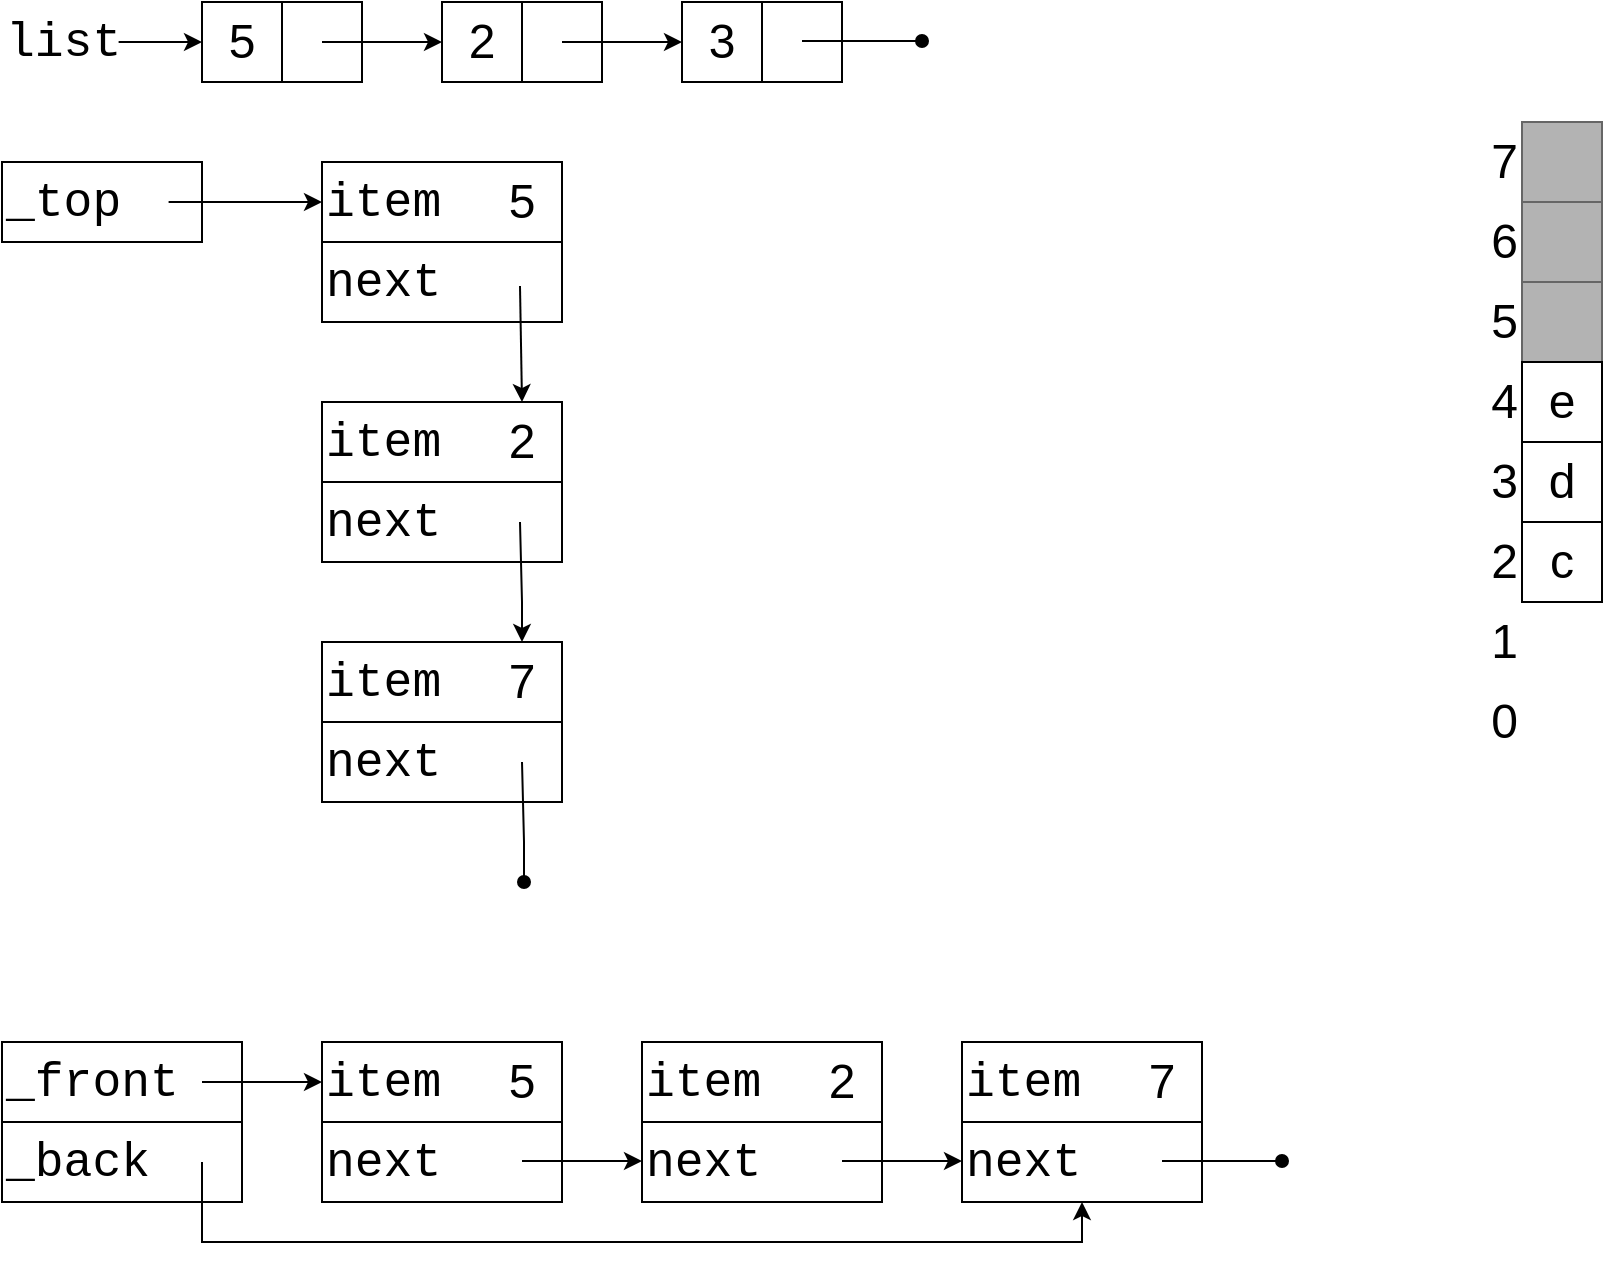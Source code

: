 <mxfile version="24.7.5">
  <diagram name="Page-1" id="ZNFxOjxP5cYbFs4iC51F">
    <mxGraphModel dx="1434" dy="769" grid="1" gridSize="10" guides="1" tooltips="1" connect="1" arrows="1" fold="1" page="1" pageScale="1" pageWidth="850" pageHeight="1100" math="0" shadow="0">
      <root>
        <mxCell id="0" />
        <mxCell id="1" parent="0" />
        <mxCell id="Bwr7v-AEFsfxMpoZ5kJj-4" value="" style="whiteSpace=wrap;html=1;aspect=fixed;fillColor=#B3B3B3;strokeColor=#666666;gradientColor=#b3b3b3;fontSize=24;" parent="1" vertex="1">
          <mxGeometry x="800" y="100" width="40" height="40" as="geometry" />
        </mxCell>
        <mxCell id="Bwr7v-AEFsfxMpoZ5kJj-5" value="" style="whiteSpace=wrap;html=1;aspect=fixed;fillColor=#B3B3B3;strokeColor=#666666;gradientColor=#b3b3b3;fontSize=24;" parent="1" vertex="1">
          <mxGeometry x="800" y="140" width="40" height="40" as="geometry" />
        </mxCell>
        <mxCell id="Bwr7v-AEFsfxMpoZ5kJj-6" value="" style="whiteSpace=wrap;html=1;aspect=fixed;fillColor=#B3B3B3;strokeColor=#666666;gradientColor=#b3b3b3;fontSize=24;" parent="1" vertex="1">
          <mxGeometry x="800" y="180" width="40" height="40" as="geometry" />
        </mxCell>
        <mxCell id="Bwr7v-AEFsfxMpoZ5kJj-7" value="e" style="whiteSpace=wrap;html=1;aspect=fixed;fontSize=24;" parent="1" vertex="1">
          <mxGeometry x="800" y="220" width="40" height="40" as="geometry" />
        </mxCell>
        <mxCell id="Bwr7v-AEFsfxMpoZ5kJj-8" value="d" style="whiteSpace=wrap;html=1;aspect=fixed;fontSize=24;" parent="1" vertex="1">
          <mxGeometry x="800" y="260" width="40" height="40" as="geometry" />
        </mxCell>
        <mxCell id="Bwr7v-AEFsfxMpoZ5kJj-9" value="c" style="whiteSpace=wrap;html=1;aspect=fixed;fontSize=24;" parent="1" vertex="1">
          <mxGeometry x="800" y="300" width="40" height="40" as="geometry" />
        </mxCell>
        <mxCell id="Bwr7v-AEFsfxMpoZ5kJj-10" value="" style="whiteSpace=wrap;html=1;aspect=fixed;fontSize=24;" parent="1" vertex="1">
          <mxGeometry x="180" y="40" width="40" height="40" as="geometry" />
        </mxCell>
        <mxCell id="Bwr7v-AEFsfxMpoZ5kJj-11" value="5" style="whiteSpace=wrap;html=1;aspect=fixed;fontSize=24;" parent="1" vertex="1">
          <mxGeometry x="140" y="40" width="40" height="40" as="geometry" />
        </mxCell>
        <mxCell id="Bwr7v-AEFsfxMpoZ5kJj-12" value="7" style="whiteSpace=wrap;html=1;aspect=fixed;fillColor=none;strokeColor=none;gradientColor=#b3b3b3;align=right;fontSize=24;" parent="1" vertex="1">
          <mxGeometry x="760" y="100" width="40" height="40" as="geometry" />
        </mxCell>
        <mxCell id="Bwr7v-AEFsfxMpoZ5kJj-13" value="6" style="whiteSpace=wrap;html=1;aspect=fixed;fillColor=none;strokeColor=none;gradientColor=#b3b3b3;align=right;fontSize=24;" parent="1" vertex="1">
          <mxGeometry x="760" y="140" width="40" height="40" as="geometry" />
        </mxCell>
        <mxCell id="Bwr7v-AEFsfxMpoZ5kJj-14" value="5" style="whiteSpace=wrap;html=1;aspect=fixed;fillColor=none;strokeColor=none;gradientColor=#b3b3b3;align=right;fontSize=24;" parent="1" vertex="1">
          <mxGeometry x="760" y="180" width="40" height="40" as="geometry" />
        </mxCell>
        <mxCell id="Bwr7v-AEFsfxMpoZ5kJj-15" value="4" style="whiteSpace=wrap;html=1;aspect=fixed;fillColor=none;strokeColor=none;align=right;fontSize=24;" parent="1" vertex="1">
          <mxGeometry x="760" y="220" width="40" height="40" as="geometry" />
        </mxCell>
        <mxCell id="Bwr7v-AEFsfxMpoZ5kJj-16" value="3" style="whiteSpace=wrap;html=1;aspect=fixed;fillColor=none;strokeColor=none;align=right;fontSize=24;" parent="1" vertex="1">
          <mxGeometry x="760" y="260" width="40" height="40" as="geometry" />
        </mxCell>
        <mxCell id="Bwr7v-AEFsfxMpoZ5kJj-17" value="2" style="whiteSpace=wrap;html=1;aspect=fixed;fillColor=none;strokeColor=none;align=right;fontSize=24;" parent="1" vertex="1">
          <mxGeometry x="760" y="300" width="40" height="40" as="geometry" />
        </mxCell>
        <mxCell id="Bwr7v-AEFsfxMpoZ5kJj-18" value="1" style="whiteSpace=wrap;html=1;aspect=fixed;fillColor=none;strokeColor=none;align=right;fontSize=24;" parent="1" vertex="1">
          <mxGeometry x="760" y="340" width="40" height="40" as="geometry" />
        </mxCell>
        <mxCell id="Bwr7v-AEFsfxMpoZ5kJj-19" value="0" style="whiteSpace=wrap;html=1;aspect=fixed;fillColor=none;strokeColor=none;align=right;fontSize=24;" parent="1" vertex="1">
          <mxGeometry x="760" y="380" width="40" height="40" as="geometry" />
        </mxCell>
        <mxCell id="Bwr7v-AEFsfxMpoZ5kJj-20" value="&lt;font face=&quot;Courier New&quot;&gt;list&lt;/font&gt;" style="whiteSpace=wrap;html=1;fontSize=24;align=left;fillColor=none;strokeColor=none;" parent="1" vertex="1">
          <mxGeometry x="40" y="40" width="70" height="40" as="geometry" />
        </mxCell>
        <mxCell id="Bwr7v-AEFsfxMpoZ5kJj-29" value="" style="endArrow=classic;html=1;rounded=0;exitX=0.833;exitY=0.5;exitDx=0;exitDy=0;exitPerimeter=0;strokeColor=default;entryX=0;entryY=0.5;entryDx=0;entryDy=0;" parent="1" source="Bwr7v-AEFsfxMpoZ5kJj-20" target="Bwr7v-AEFsfxMpoZ5kJj-11" edge="1">
          <mxGeometry width="50" height="50" relative="1" as="geometry">
            <mxPoint x="710" y="60" as="sourcePoint" />
            <mxPoint x="120" y="60" as="targetPoint" />
            <Array as="points" />
          </mxGeometry>
        </mxCell>
        <mxCell id="Bwr7v-AEFsfxMpoZ5kJj-46" value="&lt;font face=&quot;Courier New&quot;&gt;item&lt;/font&gt;" style="whiteSpace=wrap;html=1;fontSize=24;align=left;fillColor=none;" parent="1" vertex="1">
          <mxGeometry x="200" y="120" width="120" height="40" as="geometry" />
        </mxCell>
        <mxCell id="Bwr7v-AEFsfxMpoZ5kJj-48" value="&lt;font face=&quot;Courier New&quot;&gt;next&lt;/font&gt;" style="whiteSpace=wrap;html=1;fontSize=24;align=left;fillColor=none;" parent="1" vertex="1">
          <mxGeometry x="200" y="160" width="120" height="40" as="geometry" />
        </mxCell>
        <mxCell id="Bwr7v-AEFsfxMpoZ5kJj-47" value="5" style="whiteSpace=wrap;html=1;fontSize=24;align=center;fillColor=none;strokeColor=none;" parent="1" vertex="1">
          <mxGeometry x="280" y="120" width="40" height="40" as="geometry" />
        </mxCell>
        <mxCell id="Bwr7v-AEFsfxMpoZ5kJj-66" value="&lt;font face=&quot;Courier New&quot;&gt;_top&lt;/font&gt;" style="whiteSpace=wrap;html=1;fontSize=24;align=left;fillColor=none;" parent="1" vertex="1">
          <mxGeometry x="40" y="120" width="100" height="40" as="geometry" />
        </mxCell>
        <mxCell id="Bwr7v-AEFsfxMpoZ5kJj-69" value="" style="endArrow=classic;html=1;rounded=0;exitX=0.833;exitY=0.5;exitDx=0;exitDy=0;exitPerimeter=0;entryX=0;entryY=0.5;entryDx=0;entryDy=0;" parent="1" source="Bwr7v-AEFsfxMpoZ5kJj-66" target="Bwr7v-AEFsfxMpoZ5kJj-46" edge="1">
          <mxGeometry width="50" height="50" relative="1" as="geometry">
            <mxPoint x="630" y="600" as="sourcePoint" />
            <mxPoint x="590" y="370" as="targetPoint" />
            <Array as="points" />
          </mxGeometry>
        </mxCell>
        <mxCell id="dOWbaqf8AtoHvRZ55A_9-4" value="" style="endArrow=classic;html=1;rounded=0;strokeColor=default;entryX=0;entryY=0.5;entryDx=0;entryDy=0;" edge="1" parent="1" target="dOWbaqf8AtoHvRZ55A_9-6">
          <mxGeometry width="50" height="50" relative="1" as="geometry">
            <mxPoint x="200" y="60" as="sourcePoint" />
            <mxPoint x="170" y="120" as="targetPoint" />
            <Array as="points" />
          </mxGeometry>
        </mxCell>
        <mxCell id="dOWbaqf8AtoHvRZ55A_9-5" value="" style="whiteSpace=wrap;html=1;aspect=fixed;fontSize=24;" vertex="1" parent="1">
          <mxGeometry x="300" y="40" width="40" height="40" as="geometry" />
        </mxCell>
        <mxCell id="dOWbaqf8AtoHvRZ55A_9-6" value="2" style="whiteSpace=wrap;html=1;aspect=fixed;fontSize=24;" vertex="1" parent="1">
          <mxGeometry x="260" y="40" width="40" height="40" as="geometry" />
        </mxCell>
        <mxCell id="dOWbaqf8AtoHvRZ55A_9-7" value="" style="endArrow=classic;html=1;rounded=0;strokeColor=default;entryX=0;entryY=0.5;entryDx=0;entryDy=0;" edge="1" target="dOWbaqf8AtoHvRZ55A_9-9" parent="1">
          <mxGeometry width="50" height="50" relative="1" as="geometry">
            <mxPoint x="320" y="60" as="sourcePoint" />
            <mxPoint x="290" y="120" as="targetPoint" />
            <Array as="points" />
          </mxGeometry>
        </mxCell>
        <mxCell id="dOWbaqf8AtoHvRZ55A_9-8" value="" style="whiteSpace=wrap;html=1;aspect=fixed;fontSize=24;" vertex="1" parent="1">
          <mxGeometry x="420" y="40" width="40" height="40" as="geometry" />
        </mxCell>
        <mxCell id="dOWbaqf8AtoHvRZ55A_9-9" value="3" style="whiteSpace=wrap;html=1;aspect=fixed;fontSize=24;" vertex="1" parent="1">
          <mxGeometry x="380" y="40" width="40" height="40" as="geometry" />
        </mxCell>
        <mxCell id="dOWbaqf8AtoHvRZ55A_9-10" value="" style="endArrow=oval;html=1;rounded=0;strokeColor=default;entryX=0;entryY=0.5;entryDx=0;entryDy=0;endFill=1;" edge="1" parent="1">
          <mxGeometry width="50" height="50" relative="1" as="geometry">
            <mxPoint x="440" y="59.5" as="sourcePoint" />
            <mxPoint x="500" y="59.5" as="targetPoint" />
            <Array as="points" />
          </mxGeometry>
        </mxCell>
        <mxCell id="dOWbaqf8AtoHvRZ55A_9-12" value="&lt;font face=&quot;Courier New&quot;&gt;item&lt;/font&gt;" style="whiteSpace=wrap;html=1;fontSize=24;align=left;fillColor=none;" vertex="1" parent="1">
          <mxGeometry x="200" y="240" width="120" height="40" as="geometry" />
        </mxCell>
        <mxCell id="dOWbaqf8AtoHvRZ55A_9-13" value="&lt;font face=&quot;Courier New&quot;&gt;next&lt;/font&gt;" style="whiteSpace=wrap;html=1;fontSize=24;align=left;fillColor=none;" vertex="1" parent="1">
          <mxGeometry x="200" y="280" width="120" height="40" as="geometry" />
        </mxCell>
        <mxCell id="dOWbaqf8AtoHvRZ55A_9-14" value="2" style="whiteSpace=wrap;html=1;fontSize=24;align=center;fillColor=none;strokeColor=none;" vertex="1" parent="1">
          <mxGeometry x="280" y="240" width="40" height="40" as="geometry" />
        </mxCell>
        <mxCell id="dOWbaqf8AtoHvRZ55A_9-15" value="" style="endArrow=classic;html=1;rounded=0;entryX=0.5;entryY=0;entryDx=0;entryDy=0;" edge="1" parent="1" target="dOWbaqf8AtoHvRZ55A_9-14">
          <mxGeometry width="50" height="50" relative="1" as="geometry">
            <mxPoint x="299" y="182" as="sourcePoint" />
            <mxPoint x="450" y="370" as="targetPoint" />
          </mxGeometry>
        </mxCell>
        <mxCell id="dOWbaqf8AtoHvRZ55A_9-16" value="&lt;font face=&quot;Courier New&quot;&gt;item&lt;/font&gt;" style="whiteSpace=wrap;html=1;fontSize=24;align=left;fillColor=none;" vertex="1" parent="1">
          <mxGeometry x="200" y="360" width="120" height="40" as="geometry" />
        </mxCell>
        <mxCell id="dOWbaqf8AtoHvRZ55A_9-17" value="&lt;font face=&quot;Courier New&quot;&gt;next&lt;/font&gt;" style="whiteSpace=wrap;html=1;fontSize=24;align=left;fillColor=none;" vertex="1" parent="1">
          <mxGeometry x="200" y="400" width="120" height="40" as="geometry" />
        </mxCell>
        <mxCell id="dOWbaqf8AtoHvRZ55A_9-18" value="7" style="whiteSpace=wrap;html=1;fontSize=24;align=center;fillColor=none;strokeColor=none;" vertex="1" parent="1">
          <mxGeometry x="280" y="360" width="40" height="40" as="geometry" />
        </mxCell>
        <mxCell id="dOWbaqf8AtoHvRZ55A_9-19" value="" style="endArrow=classic;html=1;rounded=0;entryX=0.5;entryY=0;entryDx=0;entryDy=0;" edge="1" target="dOWbaqf8AtoHvRZ55A_9-18" parent="1">
          <mxGeometry width="50" height="50" relative="1" as="geometry">
            <mxPoint x="299" y="300" as="sourcePoint" />
            <mxPoint x="450" y="488" as="targetPoint" />
            <Array as="points">
              <mxPoint x="300" y="340" />
            </Array>
          </mxGeometry>
        </mxCell>
        <mxCell id="dOWbaqf8AtoHvRZ55A_9-20" value="" style="endArrow=oval;html=1;rounded=0;entryX=0.5;entryY=0;entryDx=0;entryDy=0;endFill=1;" edge="1" parent="1">
          <mxGeometry width="50" height="50" relative="1" as="geometry">
            <mxPoint x="300" y="420" as="sourcePoint" />
            <mxPoint x="301" y="480" as="targetPoint" />
            <Array as="points">
              <mxPoint x="301" y="460" />
            </Array>
          </mxGeometry>
        </mxCell>
        <mxCell id="dOWbaqf8AtoHvRZ55A_9-21" value="&lt;font face=&quot;Courier New&quot;&gt;_front&lt;/font&gt;" style="whiteSpace=wrap;html=1;fontSize=24;align=left;fillColor=none;" vertex="1" parent="1">
          <mxGeometry x="40" y="560" width="120" height="40" as="geometry" />
        </mxCell>
        <mxCell id="dOWbaqf8AtoHvRZ55A_9-22" value="&lt;font face=&quot;Courier New&quot;&gt;_back&lt;/font&gt;" style="whiteSpace=wrap;html=1;fontSize=24;align=left;fillColor=none;" vertex="1" parent="1">
          <mxGeometry x="40" y="600" width="120" height="40" as="geometry" />
        </mxCell>
        <mxCell id="dOWbaqf8AtoHvRZ55A_9-24" value="&lt;font face=&quot;Courier New&quot;&gt;item&lt;/font&gt;" style="whiteSpace=wrap;html=1;fontSize=24;align=left;fillColor=none;" vertex="1" parent="1">
          <mxGeometry x="200" y="560" width="120" height="40" as="geometry" />
        </mxCell>
        <mxCell id="dOWbaqf8AtoHvRZ55A_9-25" value="&lt;font face=&quot;Courier New&quot;&gt;next&lt;/font&gt;" style="whiteSpace=wrap;html=1;fontSize=24;align=left;fillColor=none;" vertex="1" parent="1">
          <mxGeometry x="200" y="600" width="120" height="40" as="geometry" />
        </mxCell>
        <mxCell id="dOWbaqf8AtoHvRZ55A_9-26" value="5" style="whiteSpace=wrap;html=1;fontSize=24;align=center;fillColor=none;strokeColor=none;" vertex="1" parent="1">
          <mxGeometry x="280" y="560" width="40" height="40" as="geometry" />
        </mxCell>
        <mxCell id="dOWbaqf8AtoHvRZ55A_9-27" value="&lt;font face=&quot;Courier New&quot;&gt;item&lt;/font&gt;" style="whiteSpace=wrap;html=1;fontSize=24;align=left;fillColor=none;" vertex="1" parent="1">
          <mxGeometry x="360" y="560" width="120" height="40" as="geometry" />
        </mxCell>
        <mxCell id="dOWbaqf8AtoHvRZ55A_9-28" value="&lt;font face=&quot;Courier New&quot;&gt;next&lt;/font&gt;" style="whiteSpace=wrap;html=1;fontSize=24;align=left;fillColor=none;" vertex="1" parent="1">
          <mxGeometry x="360" y="600" width="120" height="40" as="geometry" />
        </mxCell>
        <mxCell id="dOWbaqf8AtoHvRZ55A_9-29" value="2" style="whiteSpace=wrap;html=1;fontSize=24;align=center;fillColor=none;strokeColor=none;" vertex="1" parent="1">
          <mxGeometry x="440" y="560" width="40" height="40" as="geometry" />
        </mxCell>
        <mxCell id="dOWbaqf8AtoHvRZ55A_9-30" value="&lt;font face=&quot;Courier New&quot;&gt;item&lt;/font&gt;" style="whiteSpace=wrap;html=1;fontSize=24;align=left;fillColor=none;" vertex="1" parent="1">
          <mxGeometry x="520" y="560" width="120" height="40" as="geometry" />
        </mxCell>
        <mxCell id="dOWbaqf8AtoHvRZ55A_9-31" value="&lt;font face=&quot;Courier New&quot;&gt;next&lt;/font&gt;" style="whiteSpace=wrap;html=1;fontSize=24;align=left;fillColor=none;" vertex="1" parent="1">
          <mxGeometry x="520" y="600" width="120" height="40" as="geometry" />
        </mxCell>
        <mxCell id="dOWbaqf8AtoHvRZ55A_9-32" value="7" style="whiteSpace=wrap;html=1;fontSize=24;align=center;fillColor=none;strokeColor=none;" vertex="1" parent="1">
          <mxGeometry x="600" y="560" width="40" height="40" as="geometry" />
        </mxCell>
        <mxCell id="dOWbaqf8AtoHvRZ55A_9-33" value="" style="endArrow=classic;html=1;rounded=0;entryX=0;entryY=0.5;entryDx=0;entryDy=0;" edge="1" parent="1" target="dOWbaqf8AtoHvRZ55A_9-24">
          <mxGeometry width="50" height="50" relative="1" as="geometry">
            <mxPoint x="140" y="580" as="sourcePoint" />
            <mxPoint x="450" y="430" as="targetPoint" />
          </mxGeometry>
        </mxCell>
        <mxCell id="dOWbaqf8AtoHvRZ55A_9-34" value="" style="endArrow=classic;html=1;rounded=0;entryX=0;entryY=0.5;entryDx=0;entryDy=0;" edge="1" parent="1">
          <mxGeometry width="50" height="50" relative="1" as="geometry">
            <mxPoint x="300" y="619.5" as="sourcePoint" />
            <mxPoint x="360" y="619.5" as="targetPoint" />
          </mxGeometry>
        </mxCell>
        <mxCell id="dOWbaqf8AtoHvRZ55A_9-35" value="" style="endArrow=classic;html=1;rounded=0;entryX=0;entryY=0.5;entryDx=0;entryDy=0;" edge="1" parent="1">
          <mxGeometry width="50" height="50" relative="1" as="geometry">
            <mxPoint x="460" y="619.5" as="sourcePoint" />
            <mxPoint x="520" y="619.5" as="targetPoint" />
          </mxGeometry>
        </mxCell>
        <mxCell id="dOWbaqf8AtoHvRZ55A_9-36" value="" style="endArrow=oval;html=1;rounded=0;strokeColor=default;entryX=0;entryY=0.5;entryDx=0;entryDy=0;endFill=1;" edge="1" parent="1">
          <mxGeometry width="50" height="50" relative="1" as="geometry">
            <mxPoint x="620" y="619.5" as="sourcePoint" />
            <mxPoint x="680" y="619.5" as="targetPoint" />
            <Array as="points" />
          </mxGeometry>
        </mxCell>
        <mxCell id="dOWbaqf8AtoHvRZ55A_9-37" value="" style="endArrow=classic;html=1;rounded=0;" edge="1" parent="1" target="dOWbaqf8AtoHvRZ55A_9-31">
          <mxGeometry width="50" height="50" relative="1" as="geometry">
            <mxPoint x="140" y="620" as="sourcePoint" />
            <mxPoint x="590" y="670" as="targetPoint" />
            <Array as="points">
              <mxPoint x="140" y="660" />
              <mxPoint x="580" y="660" />
            </Array>
          </mxGeometry>
        </mxCell>
      </root>
    </mxGraphModel>
  </diagram>
</mxfile>
